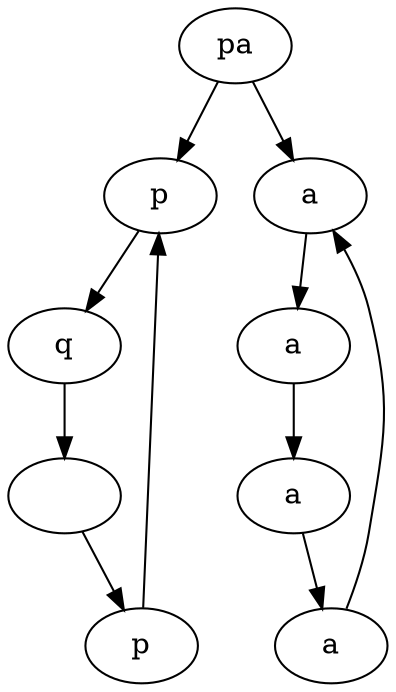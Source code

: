 /* test case for normal until with the hole in the loop */
digraph G {
  0 [label="pa"];

  1 [label="p"];
  2 [label="q"];
  3 [label=" "];
  4 [label="p"];

  5 [label="a"];
  6 [label="a"];
  7 [label="a"];
  8 [label="a"];

  0 -> 1 -> 2 -> 3 -> 4 -> 1;
  0 -> 5 -> 6 -> 7 -> 8 -> 5;
}
